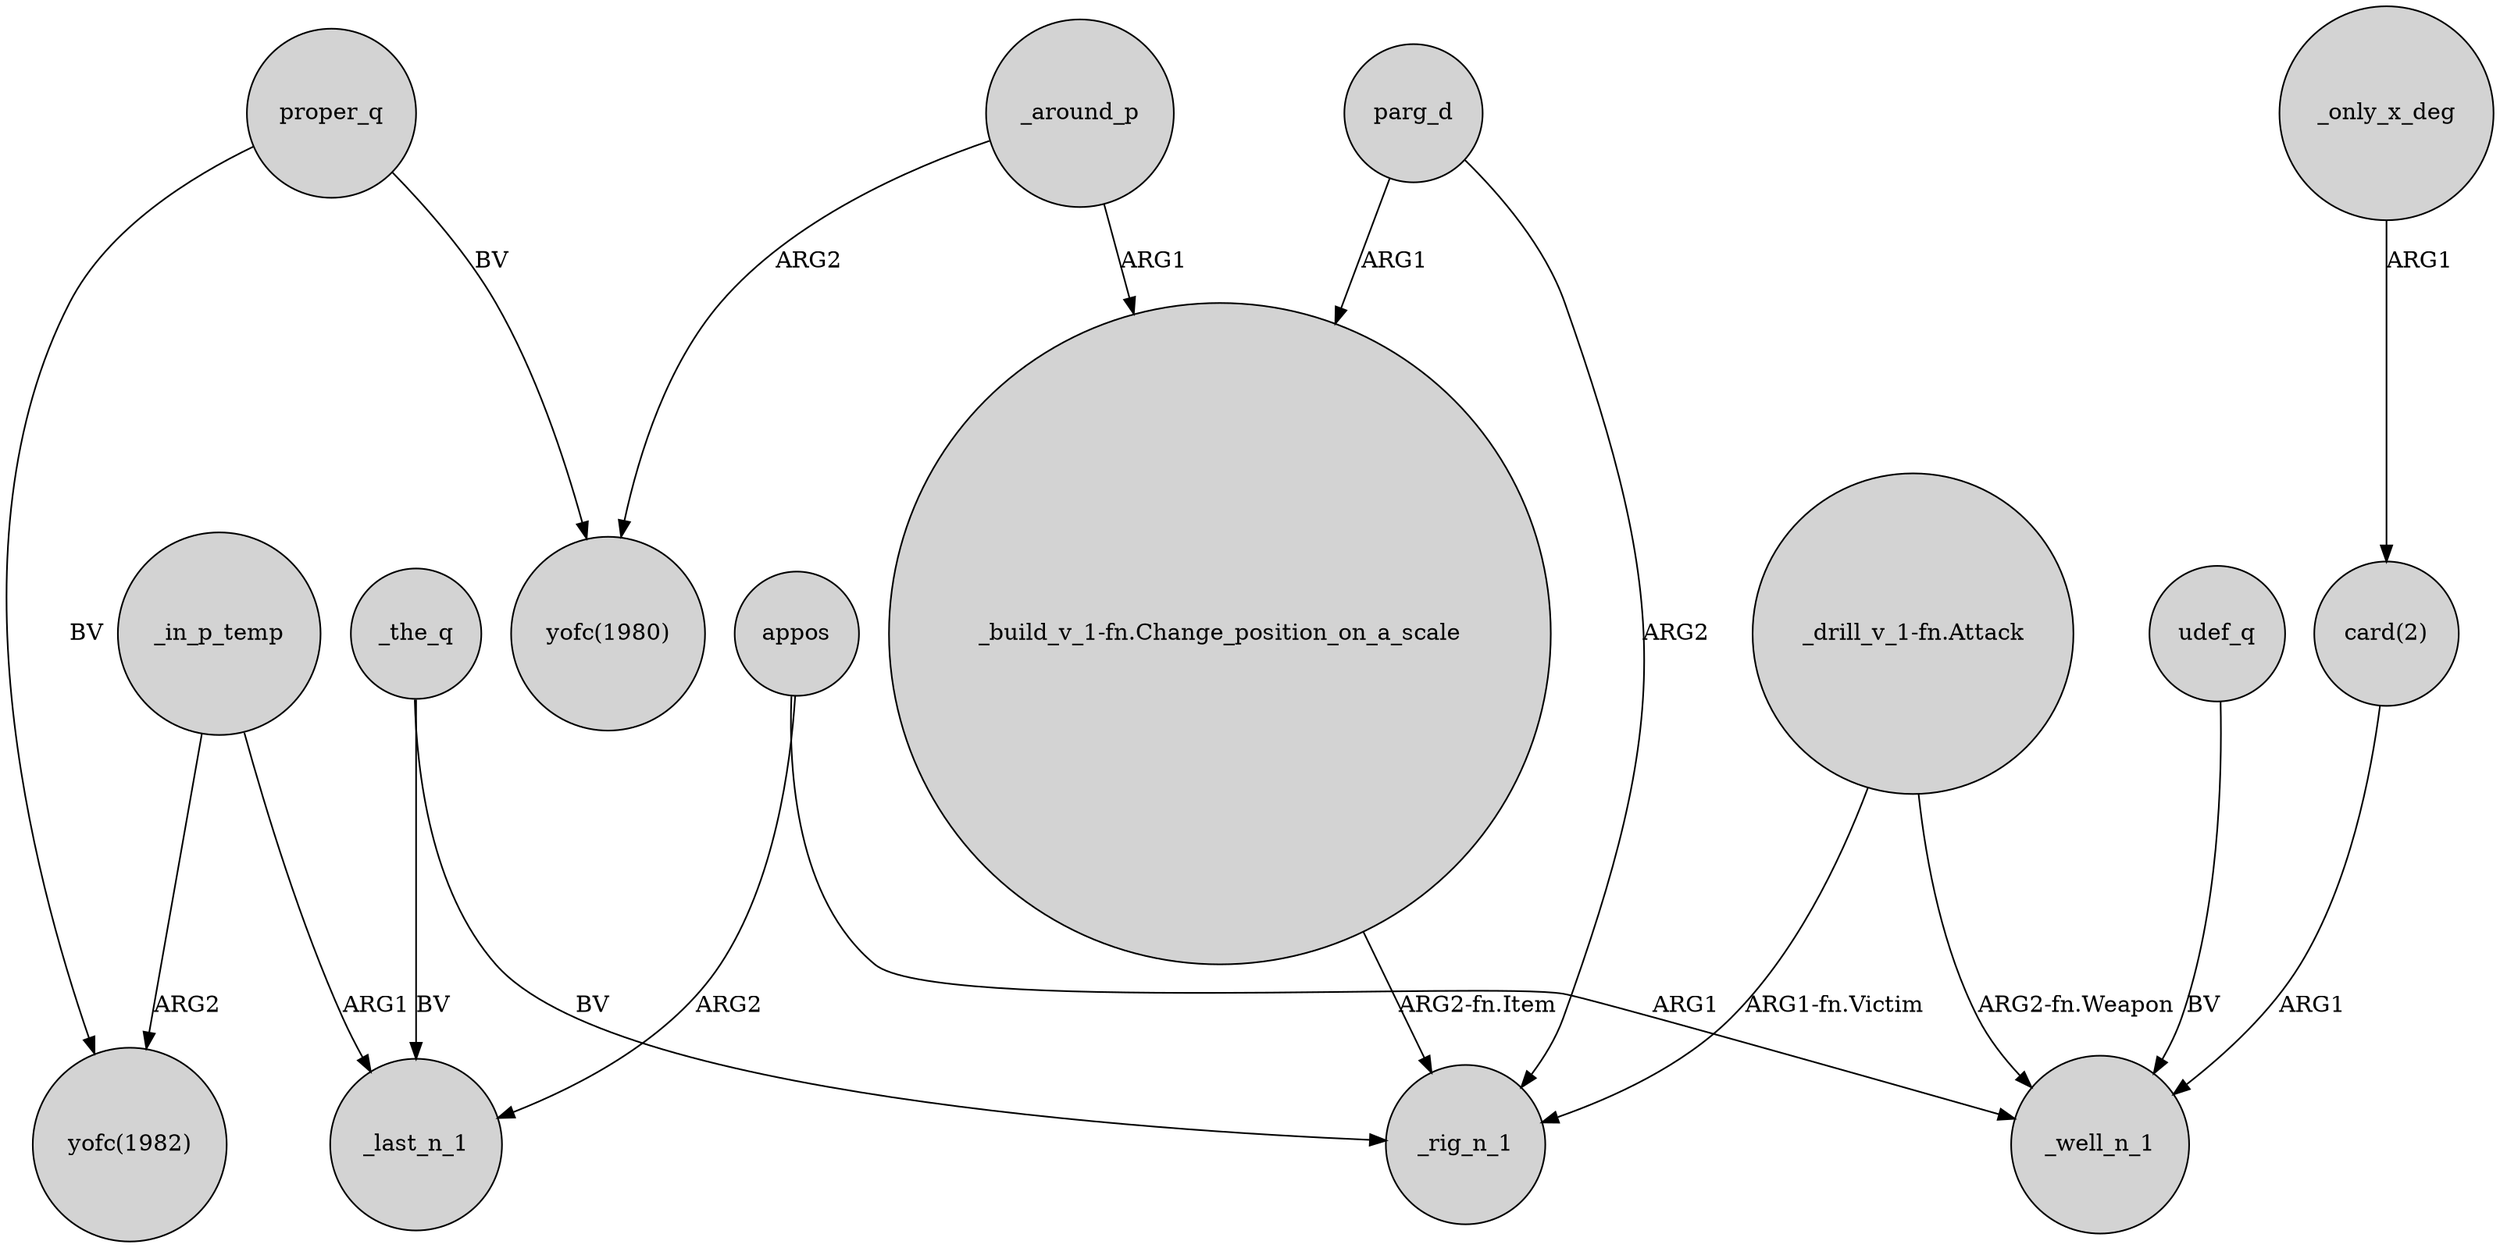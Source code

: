 digraph {
	node [shape=circle style=filled]
	proper_q -> "yofc(1982)" [label=BV]
	udef_q -> _well_n_1 [label=BV]
	proper_q -> "yofc(1980)" [label=BV]
	_around_p -> "yofc(1980)" [label=ARG2]
	parg_d -> "_build_v_1-fn.Change_position_on_a_scale" [label=ARG1]
	_in_p_temp -> "yofc(1982)" [label=ARG2]
	_in_p_temp -> _last_n_1 [label=ARG1]
	"_drill_v_1-fn.Attack" -> _well_n_1 [label="ARG2-fn.Weapon"]
	_only_x_deg -> "card(2)" [label=ARG1]
	_the_q -> _rig_n_1 [label=BV]
	appos -> _last_n_1 [label=ARG2]
	appos -> _well_n_1 [label=ARG1]
	"_drill_v_1-fn.Attack" -> _rig_n_1 [label="ARG1-fn.Victim"]
	_the_q -> _last_n_1 [label=BV]
	"card(2)" -> _well_n_1 [label=ARG1]
	"_build_v_1-fn.Change_position_on_a_scale" -> _rig_n_1 [label="ARG2-fn.Item"]
	_around_p -> "_build_v_1-fn.Change_position_on_a_scale" [label=ARG1]
	parg_d -> _rig_n_1 [label=ARG2]
}
